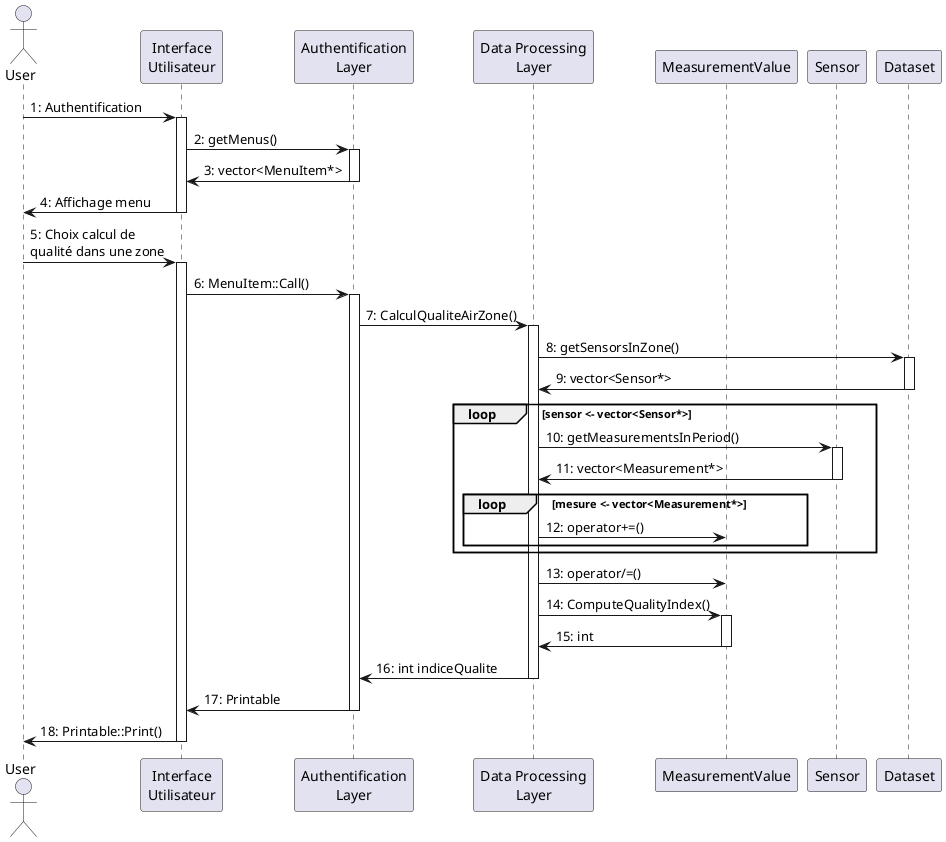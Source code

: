 @startuml

skinparam responseMessageBelowArrow true

actor User as user

participant "Interface\nUtilisateur" as ui
participant "Authentification\nLayer" as auth
participant "Data Processing\nLayer" as proc
participant "MeasurementValue" as m
participant "Sensor" as sensor
participant "Dataset" as data

user -> ui: 1: Authentification
activate ui

ui -> auth: 2: getMenus()
activate auth

auth -> ui: 3: vector<MenuItem*>
deactivate auth

ui -> user: 4: Affichage menu
deactivate ui

user -> ui: 5: Choix calcul de\nqualité dans une zone
activate ui

ui -> auth: 6: MenuItem::Call()

activate auth
auth -> proc: 7: CalculQualiteAirZone()
activate proc

proc -> data: 8: getSensorsInZone()
activate data
data -> proc: 9: vector<Sensor*>
deactivate data

loop sensor <- vector<Sensor*>
proc -> sensor: 10: getMeasurementsInPeriod()
activate sensor
sensor -> proc: 11: vector<Measurement*>
deactivate sensor

loop mesure <- vector<Measurement*>
    proc -> m: 12: operator+=()
end loop

end loop

proc -> m: 13: operator/=()
proc -> m: 14: ComputeQualityIndex()
activate m
m -> proc: 15: int
deactivate m

proc -> auth: 16: int indiceQualite
deactivate proc

auth -> ui: 17: Printable
deactivate auth

ui -> user: 18: Printable::Print()
deactivate ui




@enduml
